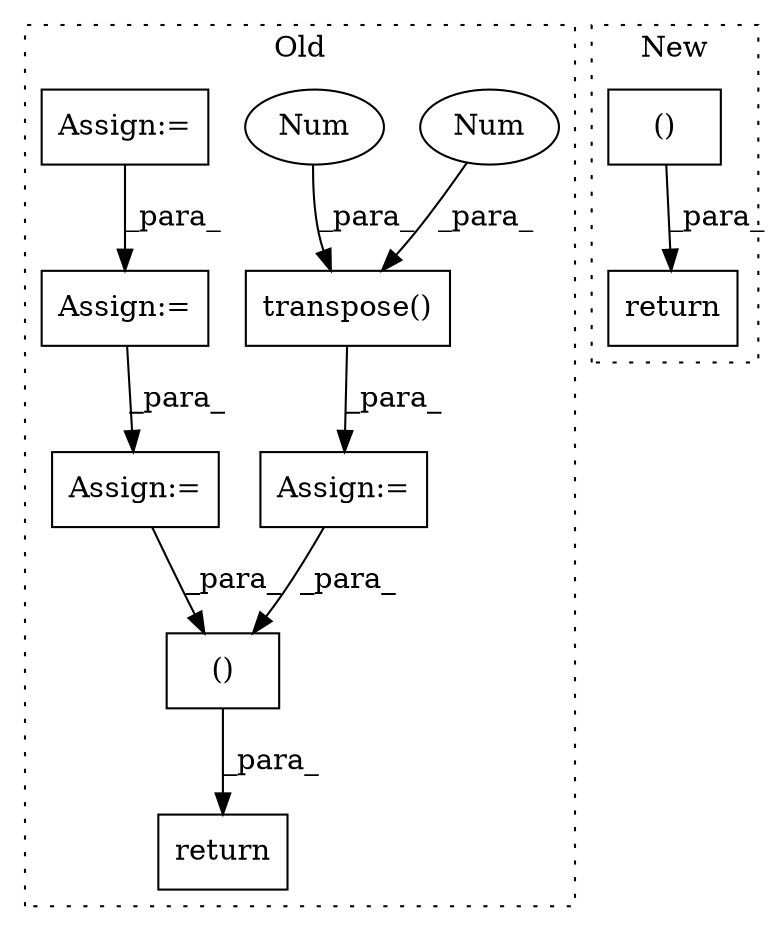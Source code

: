 digraph G {
subgraph cluster0 {
1 [label="transpose()" a="75" s="7081,7101" l="14,1" shape="box"];
3 [label="Num" a="76" s="7095" l="2" shape="ellipse"];
4 [label="Num" a="76" s="7099" l="2" shape="ellipse"];
5 [label="Assign:=" a="68" s="7078" l="3" shape="box"];
6 [label="return" a="93" s="7683" l="7" shape="box"];
8 [label="()" a="54" s="7697" l="26" shape="box"];
9 [label="Assign:=" a="68" s="7487" l="3" shape="box"];
10 [label="Assign:=" a="68" s="7006" l="3" shape="box"];
11 [label="Assign:=" a="68" s="7635" l="3" shape="box"];
label = "Old";
style="dotted";
}
subgraph cluster1 {
2 [label="()" a="54" s="5952" l="0" shape="box"];
7 [label="return" a="93" s="5936" l="7" shape="box"];
label = "New";
style="dotted";
}
1 -> 5 [label="_para_"];
2 -> 7 [label="_para_"];
3 -> 1 [label="_para_"];
4 -> 1 [label="_para_"];
5 -> 8 [label="_para_"];
8 -> 6 [label="_para_"];
9 -> 11 [label="_para_"];
10 -> 9 [label="_para_"];
11 -> 8 [label="_para_"];
}